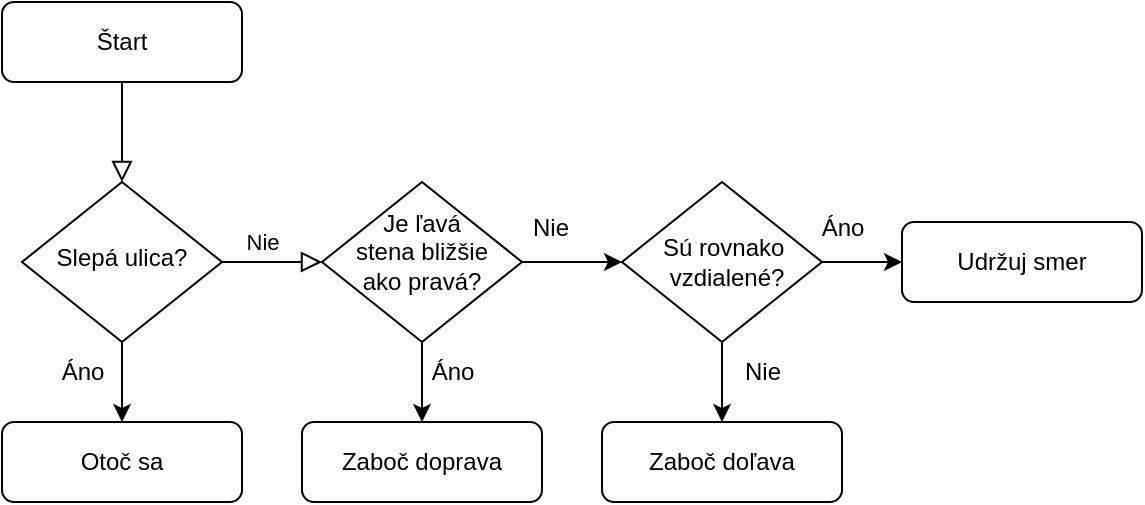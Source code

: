 <mxfile version="24.4.13" type="device">
  <diagram id="C5RBs43oDa-KdzZeNtuy" name="Page-1">
    <mxGraphModel dx="819" dy="422" grid="1" gridSize="10" guides="1" tooltips="1" connect="1" arrows="1" fold="1" page="1" pageScale="1" pageWidth="827" pageHeight="1169" math="0" shadow="0">
      <root>
        <mxCell id="WIyWlLk6GJQsqaUBKTNV-0" />
        <mxCell id="WIyWlLk6GJQsqaUBKTNV-1" parent="WIyWlLk6GJQsqaUBKTNV-0" />
        <mxCell id="WIyWlLk6GJQsqaUBKTNV-2" value="" style="rounded=0;html=1;jettySize=auto;orthogonalLoop=1;fontSize=11;endArrow=block;endFill=0;endSize=8;strokeWidth=1;shadow=0;labelBackgroundColor=none;edgeStyle=orthogonalEdgeStyle;" parent="WIyWlLk6GJQsqaUBKTNV-1" source="WIyWlLk6GJQsqaUBKTNV-3" target="WIyWlLk6GJQsqaUBKTNV-6" edge="1">
          <mxGeometry relative="1" as="geometry" />
        </mxCell>
        <mxCell id="WIyWlLk6GJQsqaUBKTNV-3" value="Štart" style="rounded=1;whiteSpace=wrap;html=1;fontSize=12;glass=0;strokeWidth=1;shadow=0;" parent="WIyWlLk6GJQsqaUBKTNV-1" vertex="1">
          <mxGeometry x="160" y="80" width="120" height="40" as="geometry" />
        </mxCell>
        <mxCell id="WIyWlLk6GJQsqaUBKTNV-5" value="Nie" style="edgeStyle=orthogonalEdgeStyle;rounded=0;html=1;jettySize=auto;orthogonalLoop=1;fontSize=11;endArrow=block;endFill=0;endSize=8;strokeWidth=1;shadow=0;labelBackgroundColor=none;" parent="WIyWlLk6GJQsqaUBKTNV-1" source="WIyWlLk6GJQsqaUBKTNV-6" edge="1">
          <mxGeometry x="-0.208" y="10" relative="1" as="geometry">
            <mxPoint as="offset" />
            <mxPoint x="320" y="210" as="targetPoint" />
          </mxGeometry>
        </mxCell>
        <mxCell id="WIyWlLk6GJQsqaUBKTNV-6" value="Slepá ulica?" style="rhombus;whiteSpace=wrap;html=1;shadow=0;fontFamily=Helvetica;fontSize=12;align=center;strokeWidth=1;spacing=6;spacingTop=-4;" parent="WIyWlLk6GJQsqaUBKTNV-1" vertex="1">
          <mxGeometry x="170" y="170" width="100" height="80" as="geometry" />
        </mxCell>
        <mxCell id="WIyWlLk6GJQsqaUBKTNV-12" value="Zaboč doprava" style="rounded=1;whiteSpace=wrap;html=1;fontSize=12;glass=0;strokeWidth=1;shadow=0;" parent="WIyWlLk6GJQsqaUBKTNV-1" vertex="1">
          <mxGeometry x="310" y="290" width="120" height="40" as="geometry" />
        </mxCell>
        <mxCell id="PVIH-KgGcDnblGhNPX9Z-0" value="Otoč sa" style="rounded=1;whiteSpace=wrap;html=1;fontSize=12;glass=0;strokeWidth=1;shadow=0;" vertex="1" parent="WIyWlLk6GJQsqaUBKTNV-1">
          <mxGeometry x="160" y="290" width="120" height="40" as="geometry" />
        </mxCell>
        <mxCell id="PVIH-KgGcDnblGhNPX9Z-3" value="" style="group" vertex="1" connectable="0" parent="WIyWlLk6GJQsqaUBKTNV-1">
          <mxGeometry x="180" y="250" width="40" height="30" as="geometry" />
        </mxCell>
        <mxCell id="PVIH-KgGcDnblGhNPX9Z-1" value="" style="edgeStyle=orthogonalEdgeStyle;rounded=0;orthogonalLoop=1;jettySize=auto;html=1;" edge="1" parent="PVIH-KgGcDnblGhNPX9Z-3" source="WIyWlLk6GJQsqaUBKTNV-6" target="PVIH-KgGcDnblGhNPX9Z-0">
          <mxGeometry relative="1" as="geometry" />
        </mxCell>
        <mxCell id="PVIH-KgGcDnblGhNPX9Z-2" value="Áno" style="text;html=1;align=center;verticalAlign=middle;resizable=0;points=[];autosize=1;strokeColor=none;fillColor=none;" vertex="1" parent="PVIH-KgGcDnblGhNPX9Z-3">
          <mxGeometry width="40" height="30" as="geometry" />
        </mxCell>
        <mxCell id="PVIH-KgGcDnblGhNPX9Z-9" value="" style="group" vertex="1" connectable="0" parent="WIyWlLk6GJQsqaUBKTNV-1">
          <mxGeometry x="365" y="250" width="40" height="30" as="geometry" />
        </mxCell>
        <mxCell id="PVIH-KgGcDnblGhNPX9Z-8" value="Áno" style="text;html=1;align=center;verticalAlign=middle;resizable=0;points=[];autosize=1;strokeColor=none;fillColor=none;" vertex="1" parent="PVIH-KgGcDnblGhNPX9Z-9">
          <mxGeometry width="40" height="30" as="geometry" />
        </mxCell>
        <mxCell id="PVIH-KgGcDnblGhNPX9Z-14" value="" style="group" vertex="1" connectable="0" parent="WIyWlLk6GJQsqaUBKTNV-1">
          <mxGeometry x="414" y="178" width="40" height="30" as="geometry" />
        </mxCell>
        <mxCell id="PVIH-KgGcDnblGhNPX9Z-13" value="Nie" style="text;html=1;align=center;verticalAlign=middle;resizable=0;points=[];autosize=1;strokeColor=none;fillColor=none;" vertex="1" parent="PVIH-KgGcDnblGhNPX9Z-14">
          <mxGeometry width="40" height="30" as="geometry" />
        </mxCell>
        <mxCell id="PVIH-KgGcDnblGhNPX9Z-15" value="Zaboč doľava" style="rounded=1;whiteSpace=wrap;html=1;fontSize=12;glass=0;strokeWidth=1;shadow=0;" vertex="1" parent="WIyWlLk6GJQsqaUBKTNV-1">
          <mxGeometry x="460" y="290" width="120" height="40" as="geometry" />
        </mxCell>
        <mxCell id="PVIH-KgGcDnblGhNPX9Z-12" value="" style="edgeStyle=orthogonalEdgeStyle;rounded=0;orthogonalLoop=1;jettySize=auto;html=1;entryX=0;entryY=0.5;entryDx=0;entryDy=0;" edge="1" parent="WIyWlLk6GJQsqaUBKTNV-1" source="PVIH-KgGcDnblGhNPX9Z-4" target="PVIH-KgGcDnblGhNPX9Z-16">
          <mxGeometry relative="1" as="geometry">
            <mxPoint x="460" y="210" as="targetPoint" />
          </mxGeometry>
        </mxCell>
        <mxCell id="PVIH-KgGcDnblGhNPX9Z-19" value="" style="group" vertex="1" connectable="0" parent="WIyWlLk6GJQsqaUBKTNV-1">
          <mxGeometry x="470" y="170" width="100" height="80" as="geometry" />
        </mxCell>
        <mxCell id="PVIH-KgGcDnblGhNPX9Z-16" value="&lt;p style=&quot;line-height: 120%;&quot;&gt;&lt;br&gt;&lt;/p&gt;" style="rhombus;whiteSpace=wrap;html=1;shadow=0;fontFamily=Helvetica;fontSize=12;align=center;strokeWidth=1;spacing=6;spacingTop=-4;" vertex="1" parent="PVIH-KgGcDnblGhNPX9Z-19">
          <mxGeometry width="100" height="80" as="geometry" />
        </mxCell>
        <mxCell id="PVIH-KgGcDnblGhNPX9Z-18" value="Sú rovnako&amp;nbsp;&lt;div&gt;vzdialené?&lt;/div&gt;" style="text;html=1;align=center;verticalAlign=middle;resizable=0;points=[];autosize=1;strokeColor=none;fillColor=none;" vertex="1" parent="PVIH-KgGcDnblGhNPX9Z-19">
          <mxGeometry x="7" y="20" width="90" height="40" as="geometry" />
        </mxCell>
        <mxCell id="PVIH-KgGcDnblGhNPX9Z-20" value="" style="group" vertex="1" connectable="0" parent="WIyWlLk6GJQsqaUBKTNV-1">
          <mxGeometry x="320" y="170" width="100" height="80" as="geometry" />
        </mxCell>
        <mxCell id="PVIH-KgGcDnblGhNPX9Z-4" value="&lt;p style=&quot;line-height: 120%;&quot;&gt;&lt;br&gt;&lt;/p&gt;" style="rhombus;whiteSpace=wrap;html=1;shadow=0;fontFamily=Helvetica;fontSize=12;align=center;strokeWidth=1;spacing=6;spacingTop=-4;" vertex="1" parent="PVIH-KgGcDnblGhNPX9Z-20">
          <mxGeometry width="100" height="80" as="geometry" />
        </mxCell>
        <mxCell id="PVIH-KgGcDnblGhNPX9Z-6" value="Je ľavá stena bližšie ako pravá?" style="text;html=1;align=center;verticalAlign=middle;whiteSpace=wrap;rounded=0;" vertex="1" parent="PVIH-KgGcDnblGhNPX9Z-20">
          <mxGeometry x="15" y="20" width="70" height="30" as="geometry" />
        </mxCell>
        <mxCell id="PVIH-KgGcDnblGhNPX9Z-7" value="" style="edgeStyle=orthogonalEdgeStyle;rounded=0;orthogonalLoop=1;jettySize=auto;html=1;" edge="1" parent="WIyWlLk6GJQsqaUBKTNV-1" source="PVIH-KgGcDnblGhNPX9Z-4" target="WIyWlLk6GJQsqaUBKTNV-12">
          <mxGeometry relative="1" as="geometry" />
        </mxCell>
        <mxCell id="PVIH-KgGcDnblGhNPX9Z-22" value="" style="group" vertex="1" connectable="0" parent="WIyWlLk6GJQsqaUBKTNV-1">
          <mxGeometry x="520" y="250" width="40" height="30" as="geometry" />
        </mxCell>
        <mxCell id="PVIH-KgGcDnblGhNPX9Z-17" value="" style="edgeStyle=orthogonalEdgeStyle;rounded=0;orthogonalLoop=1;jettySize=auto;html=1;" edge="1" parent="PVIH-KgGcDnblGhNPX9Z-22" source="PVIH-KgGcDnblGhNPX9Z-16" target="PVIH-KgGcDnblGhNPX9Z-15">
          <mxGeometry relative="1" as="geometry" />
        </mxCell>
        <mxCell id="PVIH-KgGcDnblGhNPX9Z-21" value="Nie" style="text;html=1;align=center;verticalAlign=middle;resizable=0;points=[];autosize=1;strokeColor=none;fillColor=none;" vertex="1" parent="PVIH-KgGcDnblGhNPX9Z-22">
          <mxGeometry width="40" height="30" as="geometry" />
        </mxCell>
        <mxCell id="PVIH-KgGcDnblGhNPX9Z-23" value="Udržuj smer" style="rounded=1;whiteSpace=wrap;html=1;fontSize=12;glass=0;strokeWidth=1;shadow=0;" vertex="1" parent="WIyWlLk6GJQsqaUBKTNV-1">
          <mxGeometry x="610" y="190" width="120" height="40" as="geometry" />
        </mxCell>
        <mxCell id="PVIH-KgGcDnblGhNPX9Z-28" value="" style="group" vertex="1" connectable="0" parent="WIyWlLk6GJQsqaUBKTNV-1">
          <mxGeometry x="560" y="178" width="40" height="30" as="geometry" />
        </mxCell>
        <mxCell id="PVIH-KgGcDnblGhNPX9Z-26" value="" style="edgeStyle=orthogonalEdgeStyle;rounded=0;orthogonalLoop=1;jettySize=auto;html=1;" edge="1" parent="PVIH-KgGcDnblGhNPX9Z-28" source="PVIH-KgGcDnblGhNPX9Z-16" target="PVIH-KgGcDnblGhNPX9Z-23">
          <mxGeometry relative="1" as="geometry" />
        </mxCell>
        <mxCell id="PVIH-KgGcDnblGhNPX9Z-27" value="Áno" style="text;html=1;align=center;verticalAlign=middle;resizable=0;points=[];autosize=1;strokeColor=none;fillColor=none;" vertex="1" parent="PVIH-KgGcDnblGhNPX9Z-28">
          <mxGeometry width="40" height="30" as="geometry" />
        </mxCell>
      </root>
    </mxGraphModel>
  </diagram>
</mxfile>
